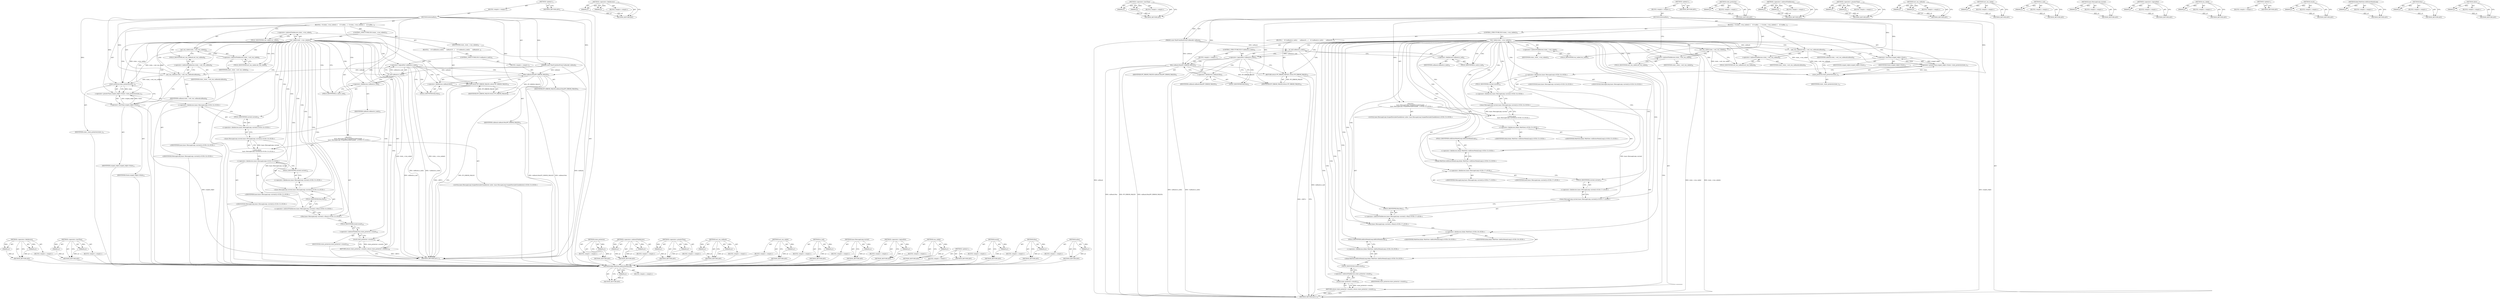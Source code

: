 digraph "allow" {
vulnerable_109 [label=<(METHOD,&lt;operator&gt;.fieldAccess)>];
vulnerable_110 [label=<(PARAM,p1)>];
vulnerable_111 [label=<(PARAM,p2)>];
vulnerable_112 [label=<(BLOCK,&lt;empty&gt;,&lt;empty&gt;)>];
vulnerable_113 [label=<(METHOD_RETURN,ANY)>];
vulnerable_132 [label=<(METHOD,&lt;operator&gt;.lessThan)>];
vulnerable_133 [label=<(PARAM,p1)>];
vulnerable_134 [label=<(PARAM,p2)>];
vulnerable_135 [label=<(BLOCK,&lt;empty&gt;,&lt;empty&gt;)>];
vulnerable_136 [label=<(METHOD_RETURN,ANY)>];
vulnerable_6 [label=<(METHOD,&lt;global&gt;)<SUB>1</SUB>>];
vulnerable_7 [label=<(BLOCK,&lt;empty&gt;,&lt;empty&gt;)<SUB>1</SUB>>];
vulnerable_8 [label=<(METHOD,InternalRun)<SUB>1</SUB>>];
vulnerable_9 [label=<(PARAM,const RunFromHostProxyCallback&amp; callback)<SUB>2</SUB>>];
vulnerable_10 [label=<(BLOCK,{
  if (state_-&gt;run_called()) {
    if (!callba...,{
  if (state_-&gt;run_called()) {
    if (!callba...)<SUB>2</SUB>>];
vulnerable_11 [label=<(CONTROL_STRUCTURE,IF,if (state_-&gt;run_called()))<SUB>3</SUB>>];
vulnerable_12 [label=<(run_called,state_-&gt;run_called())<SUB>3</SUB>>];
vulnerable_13 [label=<(&lt;operator&gt;.indirectFieldAccess,state_-&gt;run_called)<SUB>3</SUB>>];
vulnerable_14 [label=<(IDENTIFIER,state_,state_-&gt;run_called())<SUB>3</SUB>>];
vulnerable_15 [label=<(FIELD_IDENTIFIER,run_called,run_called)<SUB>3</SUB>>];
vulnerable_16 [label=<(BLOCK,{
    if (!callback.is_null())
      callback.R...,{
    if (!callback.is_null())
      callback.R...)<SUB>3</SUB>>];
vulnerable_17 [label=<(CONTROL_STRUCTURE,IF,if (!callback.is_null()))<SUB>4</SUB>>];
vulnerable_18 [label=<(&lt;operator&gt;.logicalNot,!callback.is_null())<SUB>4</SUB>>];
vulnerable_19 [label=<(is_null,callback.is_null())<SUB>4</SUB>>];
vulnerable_20 [label=<(&lt;operator&gt;.fieldAccess,callback.is_null)<SUB>4</SUB>>];
vulnerable_21 [label=<(IDENTIFIER,callback,callback.is_null())<SUB>4</SUB>>];
vulnerable_22 [label=<(FIELD_IDENTIFIER,is_null,is_null)<SUB>4</SUB>>];
vulnerable_23 [label=<(BLOCK,&lt;empty&gt;,&lt;empty&gt;)<SUB>5</SUB>>];
vulnerable_24 [label=<(Run,callback.Run(PP_ERROR_FAILED))<SUB>5</SUB>>];
vulnerable_25 [label=<(&lt;operator&gt;.fieldAccess,callback.Run)<SUB>5</SUB>>];
vulnerable_26 [label=<(IDENTIFIER,callback,callback.Run(PP_ERROR_FAILED))<SUB>5</SUB>>];
vulnerable_27 [label=<(FIELD_IDENTIFIER,Run,Run)<SUB>5</SUB>>];
vulnerable_28 [label=<(IDENTIFIER,PP_ERROR_FAILED,callback.Run(PP_ERROR_FAILED))<SUB>5</SUB>>];
vulnerable_29 [label=<(RETURN,return PP_ERROR_FAILED;,return PP_ERROR_FAILED;)<SUB>6</SUB>>];
vulnerable_30 [label=<(IDENTIFIER,PP_ERROR_FAILED,return PP_ERROR_FAILED;)<SUB>6</SUB>>];
vulnerable_31 [label=<(set_run_called,state_-&gt;set_run_called())<SUB>8</SUB>>];
vulnerable_32 [label=<(&lt;operator&gt;.indirectFieldAccess,state_-&gt;set_run_called)<SUB>8</SUB>>];
vulnerable_33 [label=<(IDENTIFIER,state_,state_-&gt;set_run_called())<SUB>8</SUB>>];
vulnerable_34 [label=<(FIELD_IDENTIFIER,set_run_called,set_run_called)<SUB>8</SUB>>];
vulnerable_35 [label=<(set_run_callback,state_-&gt;set_run_callback(callback))<SUB>9</SUB>>];
vulnerable_36 [label=<(&lt;operator&gt;.indirectFieldAccess,state_-&gt;set_run_callback)<SUB>9</SUB>>];
vulnerable_37 [label=<(IDENTIFIER,state_,state_-&gt;set_run_callback(callback))<SUB>9</SUB>>];
vulnerable_38 [label=<(FIELD_IDENTIFIER,set_run_callback,set_run_callback)<SUB>9</SUB>>];
vulnerable_39 [label=<(IDENTIFIER,callback,state_-&gt;set_run_callback(callback))<SUB>9</SUB>>];
vulnerable_40 [label=<(&lt;operator&gt;.greaterThan,scoped_refptr&lt;State&gt; state_protector(state_))<SUB>11</SUB>>];
vulnerable_41 [label=<(&lt;operator&gt;.lessThan,scoped_refptr&lt;State)<SUB>11</SUB>>];
vulnerable_42 [label=<(IDENTIFIER,scoped_refptr,scoped_refptr&lt;State)<SUB>11</SUB>>];
vulnerable_43 [label=<(IDENTIFIER,State,scoped_refptr&lt;State)<SUB>11</SUB>>];
vulnerable_44 [label=<(state_protector,state_protector(state_))<SUB>11</SUB>>];
vulnerable_45 [label=<(IDENTIFIER,state_,state_protector(state_))<SUB>11</SUB>>];
vulnerable_46 [label="<(BLOCK,{
     base::MessageLoop::ScopedNestableTaskAll...,{
     base::MessageLoop::ScopedNestableTaskAll...)<SUB>12</SUB>>"];
vulnerable_47 [label="<(LOCAL,base.MessageLoop.ScopedNestableTaskAllower allow: base.MessageLoop.ScopedNestableTaskAllower)<SUB>13</SUB>>"];
vulnerable_48 [label="<(allow,allow(
         base::MessageLoop::current()))<SUB>13</SUB>>"];
vulnerable_49 [label="<(base.MessageLoop.current,base::MessageLoop::current())<SUB>14</SUB>>"];
vulnerable_50 [label="<(&lt;operator&gt;.fieldAccess,base::MessageLoop::current)<SUB>14</SUB>>"];
vulnerable_51 [label="<(&lt;operator&gt;.fieldAccess,base::MessageLoop)<SUB>14</SUB>>"];
vulnerable_52 [label="<(IDENTIFIER,base,base::MessageLoop::current())<SUB>14</SUB>>"];
vulnerable_53 [label="<(IDENTIFIER,MessageLoop,base::MessageLoop::current())<SUB>14</SUB>>"];
vulnerable_54 [label=<(FIELD_IDENTIFIER,current,current)<SUB>14</SUB>>];
vulnerable_55 [label="<(Run,base::MessageLoop::current()-&gt;Run())<SUB>15</SUB>>"];
vulnerable_56 [label="<(&lt;operator&gt;.indirectFieldAccess,base::MessageLoop::current()-&gt;Run)<SUB>15</SUB>>"];
vulnerable_57 [label="<(base.MessageLoop.current,base::MessageLoop::current())<SUB>15</SUB>>"];
vulnerable_58 [label="<(&lt;operator&gt;.fieldAccess,base::MessageLoop::current)<SUB>15</SUB>>"];
vulnerable_59 [label="<(&lt;operator&gt;.fieldAccess,base::MessageLoop)<SUB>15</SUB>>"];
vulnerable_60 [label="<(IDENTIFIER,base,base::MessageLoop::current())<SUB>15</SUB>>"];
vulnerable_61 [label="<(IDENTIFIER,MessageLoop,base::MessageLoop::current())<SUB>15</SUB>>"];
vulnerable_62 [label=<(FIELD_IDENTIFIER,current,current)<SUB>15</SUB>>];
vulnerable_63 [label=<(FIELD_IDENTIFIER,Run,Run)<SUB>15</SUB>>];
vulnerable_64 [label=<(RETURN,return state_protector-&gt;result();,return state_protector-&gt;result();)<SUB>18</SUB>>];
vulnerable_65 [label=<(result,state_protector-&gt;result())<SUB>18</SUB>>];
vulnerable_66 [label=<(&lt;operator&gt;.indirectFieldAccess,state_protector-&gt;result)<SUB>18</SUB>>];
vulnerable_67 [label=<(IDENTIFIER,state_protector,state_protector-&gt;result())<SUB>18</SUB>>];
vulnerable_68 [label=<(FIELD_IDENTIFIER,result,result)<SUB>18</SUB>>];
vulnerable_69 [label=<(METHOD_RETURN,int32_t)<SUB>1</SUB>>];
vulnerable_71 [label=<(METHOD_RETURN,ANY)<SUB>1</SUB>>];
vulnerable_137 [label=<(METHOD,state_protector)>];
vulnerable_138 [label=<(PARAM,p1)>];
vulnerable_139 [label=<(BLOCK,&lt;empty&gt;,&lt;empty&gt;)>];
vulnerable_140 [label=<(METHOD_RETURN,ANY)>];
vulnerable_96 [label=<(METHOD,&lt;operator&gt;.indirectFieldAccess)>];
vulnerable_97 [label=<(PARAM,p1)>];
vulnerable_98 [label=<(PARAM,p2)>];
vulnerable_99 [label=<(BLOCK,&lt;empty&gt;,&lt;empty&gt;)>];
vulnerable_100 [label=<(METHOD_RETURN,ANY)>];
vulnerable_127 [label=<(METHOD,&lt;operator&gt;.greaterThan)>];
vulnerable_128 [label=<(PARAM,p1)>];
vulnerable_129 [label=<(PARAM,p2)>];
vulnerable_130 [label=<(BLOCK,&lt;empty&gt;,&lt;empty&gt;)>];
vulnerable_131 [label=<(METHOD_RETURN,ANY)>];
vulnerable_122 [label=<(METHOD,set_run_callback)>];
vulnerable_123 [label=<(PARAM,p1)>];
vulnerable_124 [label=<(PARAM,p2)>];
vulnerable_125 [label=<(BLOCK,&lt;empty&gt;,&lt;empty&gt;)>];
vulnerable_126 [label=<(METHOD_RETURN,ANY)>];
vulnerable_118 [label=<(METHOD,set_run_called)>];
vulnerable_119 [label=<(PARAM,p1)>];
vulnerable_120 [label=<(BLOCK,&lt;empty&gt;,&lt;empty&gt;)>];
vulnerable_121 [label=<(METHOD_RETURN,ANY)>];
vulnerable_105 [label=<(METHOD,is_null)>];
vulnerable_106 [label=<(PARAM,p1)>];
vulnerable_107 [label=<(BLOCK,&lt;empty&gt;,&lt;empty&gt;)>];
vulnerable_108 [label=<(METHOD_RETURN,ANY)>];
vulnerable_145 [label=<(METHOD,base.MessageLoop.current)>];
vulnerable_146 [label=<(PARAM,p1)>];
vulnerable_147 [label=<(BLOCK,&lt;empty&gt;,&lt;empty&gt;)>];
vulnerable_148 [label=<(METHOD_RETURN,ANY)>];
vulnerable_101 [label=<(METHOD,&lt;operator&gt;.logicalNot)>];
vulnerable_102 [label=<(PARAM,p1)>];
vulnerable_103 [label=<(BLOCK,&lt;empty&gt;,&lt;empty&gt;)>];
vulnerable_104 [label=<(METHOD_RETURN,ANY)>];
vulnerable_92 [label=<(METHOD,run_called)>];
vulnerable_93 [label=<(PARAM,p1)>];
vulnerable_94 [label=<(BLOCK,&lt;empty&gt;,&lt;empty&gt;)>];
vulnerable_95 [label=<(METHOD_RETURN,ANY)>];
vulnerable_86 [label=<(METHOD,&lt;global&gt;)<SUB>1</SUB>>];
vulnerable_87 [label=<(BLOCK,&lt;empty&gt;,&lt;empty&gt;)>];
vulnerable_88 [label=<(METHOD_RETURN,ANY)>];
vulnerable_149 [label=<(METHOD,result)>];
vulnerable_150 [label=<(PARAM,p1)>];
vulnerable_151 [label=<(BLOCK,&lt;empty&gt;,&lt;empty&gt;)>];
vulnerable_152 [label=<(METHOD_RETURN,ANY)>];
vulnerable_114 [label=<(METHOD,Run)>];
vulnerable_115 [label=<(PARAM,p1)>];
vulnerable_116 [label=<(BLOCK,&lt;empty&gt;,&lt;empty&gt;)>];
vulnerable_117 [label=<(METHOD_RETURN,ANY)>];
vulnerable_141 [label=<(METHOD,allow)>];
vulnerable_142 [label=<(PARAM,p1)>];
vulnerable_143 [label=<(BLOCK,&lt;empty&gt;,&lt;empty&gt;)>];
vulnerable_144 [label=<(METHOD_RETURN,ANY)>];
fixed_167 [label=<(METHOD,blink.WebView.didExitModalLoop)>];
fixed_168 [label=<(PARAM,p1)>];
fixed_169 [label=<(BLOCK,&lt;empty&gt;,&lt;empty&gt;)>];
fixed_170 [label=<(METHOD_RETURN,ANY)>];
fixed_123 [label=<(METHOD,&lt;operator&gt;.fieldAccess)>];
fixed_124 [label=<(PARAM,p1)>];
fixed_125 [label=<(PARAM,p2)>];
fixed_126 [label=<(BLOCK,&lt;empty&gt;,&lt;empty&gt;)>];
fixed_127 [label=<(METHOD_RETURN,ANY)>];
fixed_146 [label=<(METHOD,&lt;operator&gt;.lessThan)>];
fixed_147 [label=<(PARAM,p1)>];
fixed_148 [label=<(PARAM,p2)>];
fixed_149 [label=<(BLOCK,&lt;empty&gt;,&lt;empty&gt;)>];
fixed_150 [label=<(METHOD_RETURN,ANY)>];
fixed_6 [label=<(METHOD,&lt;global&gt;)<SUB>1</SUB>>];
fixed_7 [label=<(BLOCK,&lt;empty&gt;,&lt;empty&gt;)<SUB>1</SUB>>];
fixed_8 [label=<(METHOD,InternalRun)<SUB>1</SUB>>];
fixed_9 [label=<(PARAM,const RunFromHostProxyCallback&amp; callback)<SUB>2</SUB>>];
fixed_10 [label=<(BLOCK,{
  if (state_-&gt;run_called()) {
    if (!callba...,{
  if (state_-&gt;run_called()) {
    if (!callba...)<SUB>2</SUB>>];
fixed_11 [label=<(CONTROL_STRUCTURE,IF,if (state_-&gt;run_called()))<SUB>3</SUB>>];
fixed_12 [label=<(run_called,state_-&gt;run_called())<SUB>3</SUB>>];
fixed_13 [label=<(&lt;operator&gt;.indirectFieldAccess,state_-&gt;run_called)<SUB>3</SUB>>];
fixed_14 [label=<(IDENTIFIER,state_,state_-&gt;run_called())<SUB>3</SUB>>];
fixed_15 [label=<(FIELD_IDENTIFIER,run_called,run_called)<SUB>3</SUB>>];
fixed_16 [label=<(BLOCK,{
    if (!callback.is_null())
      callback.R...,{
    if (!callback.is_null())
      callback.R...)<SUB>3</SUB>>];
fixed_17 [label=<(CONTROL_STRUCTURE,IF,if (!callback.is_null()))<SUB>4</SUB>>];
fixed_18 [label=<(&lt;operator&gt;.logicalNot,!callback.is_null())<SUB>4</SUB>>];
fixed_19 [label=<(is_null,callback.is_null())<SUB>4</SUB>>];
fixed_20 [label=<(&lt;operator&gt;.fieldAccess,callback.is_null)<SUB>4</SUB>>];
fixed_21 [label=<(IDENTIFIER,callback,callback.is_null())<SUB>4</SUB>>];
fixed_22 [label=<(FIELD_IDENTIFIER,is_null,is_null)<SUB>4</SUB>>];
fixed_23 [label=<(BLOCK,&lt;empty&gt;,&lt;empty&gt;)<SUB>5</SUB>>];
fixed_24 [label=<(Run,callback.Run(PP_ERROR_FAILED))<SUB>5</SUB>>];
fixed_25 [label=<(&lt;operator&gt;.fieldAccess,callback.Run)<SUB>5</SUB>>];
fixed_26 [label=<(IDENTIFIER,callback,callback.Run(PP_ERROR_FAILED))<SUB>5</SUB>>];
fixed_27 [label=<(FIELD_IDENTIFIER,Run,Run)<SUB>5</SUB>>];
fixed_28 [label=<(IDENTIFIER,PP_ERROR_FAILED,callback.Run(PP_ERROR_FAILED))<SUB>5</SUB>>];
fixed_29 [label=<(RETURN,return PP_ERROR_FAILED;,return PP_ERROR_FAILED;)<SUB>6</SUB>>];
fixed_30 [label=<(IDENTIFIER,PP_ERROR_FAILED,return PP_ERROR_FAILED;)<SUB>6</SUB>>];
fixed_31 [label=<(set_run_called,state_-&gt;set_run_called())<SUB>8</SUB>>];
fixed_32 [label=<(&lt;operator&gt;.indirectFieldAccess,state_-&gt;set_run_called)<SUB>8</SUB>>];
fixed_33 [label=<(IDENTIFIER,state_,state_-&gt;set_run_called())<SUB>8</SUB>>];
fixed_34 [label=<(FIELD_IDENTIFIER,set_run_called,set_run_called)<SUB>8</SUB>>];
fixed_35 [label=<(set_run_callback,state_-&gt;set_run_callback(callback))<SUB>9</SUB>>];
fixed_36 [label=<(&lt;operator&gt;.indirectFieldAccess,state_-&gt;set_run_callback)<SUB>9</SUB>>];
fixed_37 [label=<(IDENTIFIER,state_,state_-&gt;set_run_callback(callback))<SUB>9</SUB>>];
fixed_38 [label=<(FIELD_IDENTIFIER,set_run_callback,set_run_callback)<SUB>9</SUB>>];
fixed_39 [label=<(IDENTIFIER,callback,state_-&gt;set_run_callback(callback))<SUB>9</SUB>>];
fixed_40 [label=<(&lt;operator&gt;.greaterThan,scoped_refptr&lt;State&gt; state_protector(state_))<SUB>11</SUB>>];
fixed_41 [label=<(&lt;operator&gt;.lessThan,scoped_refptr&lt;State)<SUB>11</SUB>>];
fixed_42 [label=<(IDENTIFIER,scoped_refptr,scoped_refptr&lt;State)<SUB>11</SUB>>];
fixed_43 [label=<(IDENTIFIER,State,scoped_refptr&lt;State)<SUB>11</SUB>>];
fixed_44 [label=<(state_protector,state_protector(state_))<SUB>11</SUB>>];
fixed_45 [label=<(IDENTIFIER,state_,state_protector(state_))<SUB>11</SUB>>];
fixed_46 [label="<(BLOCK,{
     base::MessageLoop::ScopedNestableTaskAll...,{
     base::MessageLoop::ScopedNestableTaskAll...)<SUB>12</SUB>>"];
fixed_47 [label="<(LOCAL,base.MessageLoop.ScopedNestableTaskAllower allow: base.MessageLoop.ScopedNestableTaskAllower)<SUB>13</SUB>>"];
fixed_48 [label="<(allow,allow(
         base::MessageLoop::current()))<SUB>13</SUB>>"];
fixed_49 [label="<(base.MessageLoop.current,base::MessageLoop::current())<SUB>14</SUB>>"];
fixed_50 [label="<(&lt;operator&gt;.fieldAccess,base::MessageLoop::current)<SUB>14</SUB>>"];
fixed_51 [label="<(&lt;operator&gt;.fieldAccess,base::MessageLoop)<SUB>14</SUB>>"];
fixed_52 [label="<(IDENTIFIER,base,base::MessageLoop::current())<SUB>14</SUB>>"];
fixed_53 [label="<(IDENTIFIER,MessageLoop,base::MessageLoop::current())<SUB>14</SUB>>"];
fixed_54 [label=<(FIELD_IDENTIFIER,current,current)<SUB>14</SUB>>];
fixed_55 [label="<(blink.WebView.willEnterModalLoop,blink::WebView::willEnterModalLoop())<SUB>15</SUB>>"];
fixed_56 [label="<(&lt;operator&gt;.fieldAccess,blink::WebView::willEnterModalLoop)<SUB>15</SUB>>"];
fixed_57 [label="<(&lt;operator&gt;.fieldAccess,blink::WebView)<SUB>15</SUB>>"];
fixed_58 [label="<(IDENTIFIER,blink,blink::WebView::willEnterModalLoop())<SUB>15</SUB>>"];
fixed_59 [label="<(IDENTIFIER,WebView,blink::WebView::willEnterModalLoop())<SUB>15</SUB>>"];
fixed_60 [label=<(FIELD_IDENTIFIER,willEnterModalLoop,willEnterModalLoop)<SUB>15</SUB>>];
fixed_61 [label="<(Run,base::MessageLoop::current()-&gt;Run())<SUB>17</SUB>>"];
fixed_62 [label="<(&lt;operator&gt;.indirectFieldAccess,base::MessageLoop::current()-&gt;Run)<SUB>17</SUB>>"];
fixed_63 [label="<(base.MessageLoop.current,base::MessageLoop::current())<SUB>17</SUB>>"];
fixed_64 [label="<(&lt;operator&gt;.fieldAccess,base::MessageLoop::current)<SUB>17</SUB>>"];
fixed_65 [label="<(&lt;operator&gt;.fieldAccess,base::MessageLoop)<SUB>17</SUB>>"];
fixed_66 [label="<(IDENTIFIER,base,base::MessageLoop::current())<SUB>17</SUB>>"];
fixed_67 [label="<(IDENTIFIER,MessageLoop,base::MessageLoop::current())<SUB>17</SUB>>"];
fixed_68 [label=<(FIELD_IDENTIFIER,current,current)<SUB>17</SUB>>];
fixed_69 [label=<(FIELD_IDENTIFIER,Run,Run)<SUB>17</SUB>>];
fixed_70 [label="<(blink.WebView.didExitModalLoop,blink::WebView::didExitModalLoop())<SUB>19</SUB>>"];
fixed_71 [label="<(&lt;operator&gt;.fieldAccess,blink::WebView::didExitModalLoop)<SUB>19</SUB>>"];
fixed_72 [label="<(&lt;operator&gt;.fieldAccess,blink::WebView)<SUB>19</SUB>>"];
fixed_73 [label="<(IDENTIFIER,blink,blink::WebView::didExitModalLoop())<SUB>19</SUB>>"];
fixed_74 [label="<(IDENTIFIER,WebView,blink::WebView::didExitModalLoop())<SUB>19</SUB>>"];
fixed_75 [label=<(FIELD_IDENTIFIER,didExitModalLoop,didExitModalLoop)<SUB>19</SUB>>];
fixed_76 [label=<(RETURN,return state_protector-&gt;result();,return state_protector-&gt;result();)<SUB>22</SUB>>];
fixed_77 [label=<(result,state_protector-&gt;result())<SUB>22</SUB>>];
fixed_78 [label=<(&lt;operator&gt;.indirectFieldAccess,state_protector-&gt;result)<SUB>22</SUB>>];
fixed_79 [label=<(IDENTIFIER,state_protector,state_protector-&gt;result())<SUB>22</SUB>>];
fixed_80 [label=<(FIELD_IDENTIFIER,result,result)<SUB>22</SUB>>];
fixed_81 [label=<(METHOD_RETURN,int32_t)<SUB>1</SUB>>];
fixed_83 [label=<(METHOD_RETURN,ANY)<SUB>1</SUB>>];
fixed_151 [label=<(METHOD,state_protector)>];
fixed_152 [label=<(PARAM,p1)>];
fixed_153 [label=<(BLOCK,&lt;empty&gt;,&lt;empty&gt;)>];
fixed_154 [label=<(METHOD_RETURN,ANY)>];
fixed_110 [label=<(METHOD,&lt;operator&gt;.indirectFieldAccess)>];
fixed_111 [label=<(PARAM,p1)>];
fixed_112 [label=<(PARAM,p2)>];
fixed_113 [label=<(BLOCK,&lt;empty&gt;,&lt;empty&gt;)>];
fixed_114 [label=<(METHOD_RETURN,ANY)>];
fixed_141 [label=<(METHOD,&lt;operator&gt;.greaterThan)>];
fixed_142 [label=<(PARAM,p1)>];
fixed_143 [label=<(PARAM,p2)>];
fixed_144 [label=<(BLOCK,&lt;empty&gt;,&lt;empty&gt;)>];
fixed_145 [label=<(METHOD_RETURN,ANY)>];
fixed_136 [label=<(METHOD,set_run_callback)>];
fixed_137 [label=<(PARAM,p1)>];
fixed_138 [label=<(PARAM,p2)>];
fixed_139 [label=<(BLOCK,&lt;empty&gt;,&lt;empty&gt;)>];
fixed_140 [label=<(METHOD_RETURN,ANY)>];
fixed_132 [label=<(METHOD,set_run_called)>];
fixed_133 [label=<(PARAM,p1)>];
fixed_134 [label=<(BLOCK,&lt;empty&gt;,&lt;empty&gt;)>];
fixed_135 [label=<(METHOD_RETURN,ANY)>];
fixed_119 [label=<(METHOD,is_null)>];
fixed_120 [label=<(PARAM,p1)>];
fixed_121 [label=<(BLOCK,&lt;empty&gt;,&lt;empty&gt;)>];
fixed_122 [label=<(METHOD_RETURN,ANY)>];
fixed_159 [label=<(METHOD,base.MessageLoop.current)>];
fixed_160 [label=<(PARAM,p1)>];
fixed_161 [label=<(BLOCK,&lt;empty&gt;,&lt;empty&gt;)>];
fixed_162 [label=<(METHOD_RETURN,ANY)>];
fixed_115 [label=<(METHOD,&lt;operator&gt;.logicalNot)>];
fixed_116 [label=<(PARAM,p1)>];
fixed_117 [label=<(BLOCK,&lt;empty&gt;,&lt;empty&gt;)>];
fixed_118 [label=<(METHOD_RETURN,ANY)>];
fixed_106 [label=<(METHOD,run_called)>];
fixed_107 [label=<(PARAM,p1)>];
fixed_108 [label=<(BLOCK,&lt;empty&gt;,&lt;empty&gt;)>];
fixed_109 [label=<(METHOD_RETURN,ANY)>];
fixed_100 [label=<(METHOD,&lt;global&gt;)<SUB>1</SUB>>];
fixed_101 [label=<(BLOCK,&lt;empty&gt;,&lt;empty&gt;)>];
fixed_102 [label=<(METHOD_RETURN,ANY)>];
fixed_171 [label=<(METHOD,result)>];
fixed_172 [label=<(PARAM,p1)>];
fixed_173 [label=<(BLOCK,&lt;empty&gt;,&lt;empty&gt;)>];
fixed_174 [label=<(METHOD_RETURN,ANY)>];
fixed_163 [label=<(METHOD,blink.WebView.willEnterModalLoop)>];
fixed_164 [label=<(PARAM,p1)>];
fixed_165 [label=<(BLOCK,&lt;empty&gt;,&lt;empty&gt;)>];
fixed_166 [label=<(METHOD_RETURN,ANY)>];
fixed_128 [label=<(METHOD,Run)>];
fixed_129 [label=<(PARAM,p1)>];
fixed_130 [label=<(BLOCK,&lt;empty&gt;,&lt;empty&gt;)>];
fixed_131 [label=<(METHOD_RETURN,ANY)>];
fixed_155 [label=<(METHOD,allow)>];
fixed_156 [label=<(PARAM,p1)>];
fixed_157 [label=<(BLOCK,&lt;empty&gt;,&lt;empty&gt;)>];
fixed_158 [label=<(METHOD_RETURN,ANY)>];
vulnerable_109 -> vulnerable_110  [key=0, label="AST: "];
vulnerable_109 -> vulnerable_110  [key=1, label="DDG: "];
vulnerable_109 -> vulnerable_112  [key=0, label="AST: "];
vulnerable_109 -> vulnerable_111  [key=0, label="AST: "];
vulnerable_109 -> vulnerable_111  [key=1, label="DDG: "];
vulnerable_109 -> vulnerable_113  [key=0, label="AST: "];
vulnerable_109 -> vulnerable_113  [key=1, label="CFG: "];
vulnerable_110 -> vulnerable_113  [key=0, label="DDG: p1"];
vulnerable_111 -> vulnerable_113  [key=0, label="DDG: p2"];
vulnerable_112 -> fixed_167  [key=0];
vulnerable_113 -> fixed_167  [key=0];
vulnerable_132 -> vulnerable_133  [key=0, label="AST: "];
vulnerable_132 -> vulnerable_133  [key=1, label="DDG: "];
vulnerable_132 -> vulnerable_135  [key=0, label="AST: "];
vulnerable_132 -> vulnerable_134  [key=0, label="AST: "];
vulnerable_132 -> vulnerable_134  [key=1, label="DDG: "];
vulnerable_132 -> vulnerable_136  [key=0, label="AST: "];
vulnerable_132 -> vulnerable_136  [key=1, label="CFG: "];
vulnerable_133 -> vulnerable_136  [key=0, label="DDG: p1"];
vulnerable_134 -> vulnerable_136  [key=0, label="DDG: p2"];
vulnerable_135 -> fixed_167  [key=0];
vulnerable_136 -> fixed_167  [key=0];
vulnerable_6 -> vulnerable_7  [key=0, label="AST: "];
vulnerable_6 -> vulnerable_71  [key=0, label="AST: "];
vulnerable_6 -> vulnerable_71  [key=1, label="CFG: "];
vulnerable_7 -> vulnerable_8  [key=0, label="AST: "];
vulnerable_8 -> vulnerable_9  [key=0, label="AST: "];
vulnerable_8 -> vulnerable_9  [key=1, label="DDG: "];
vulnerable_8 -> vulnerable_10  [key=0, label="AST: "];
vulnerable_8 -> vulnerable_69  [key=0, label="AST: "];
vulnerable_8 -> vulnerable_15  [key=0, label="CFG: "];
vulnerable_8 -> vulnerable_46  [key=0, label="DDG: "];
vulnerable_8 -> vulnerable_35  [key=0, label="DDG: "];
vulnerable_8 -> vulnerable_41  [key=0, label="DDG: "];
vulnerable_8 -> vulnerable_44  [key=0, label="DDG: "];
vulnerable_8 -> vulnerable_30  [key=0, label="DDG: "];
vulnerable_8 -> vulnerable_24  [key=0, label="DDG: "];
vulnerable_9 -> vulnerable_69  [key=0, label="DDG: callback"];
vulnerable_9 -> vulnerable_35  [key=0, label="DDG: callback"];
vulnerable_9 -> vulnerable_19  [key=0, label="DDG: callback"];
vulnerable_9 -> vulnerable_24  [key=0, label="DDG: callback"];
vulnerable_10 -> vulnerable_11  [key=0, label="AST: "];
vulnerable_10 -> vulnerable_31  [key=0, label="AST: "];
vulnerable_10 -> vulnerable_35  [key=0, label="AST: "];
vulnerable_10 -> vulnerable_40  [key=0, label="AST: "];
vulnerable_10 -> vulnerable_46  [key=0, label="AST: "];
vulnerable_10 -> vulnerable_64  [key=0, label="AST: "];
vulnerable_11 -> vulnerable_12  [key=0, label="AST: "];
vulnerable_11 -> vulnerable_16  [key=0, label="AST: "];
vulnerable_12 -> vulnerable_13  [key=0, label="AST: "];
vulnerable_12 -> vulnerable_22  [key=0, label="CFG: "];
vulnerable_12 -> vulnerable_22  [key=1, label="CDG: "];
vulnerable_12 -> vulnerable_34  [key=0, label="CFG: "];
vulnerable_12 -> vulnerable_34  [key=1, label="CDG: "];
vulnerable_12 -> vulnerable_69  [key=0, label="DDG: state_-&gt;run_called"];
vulnerable_12 -> vulnerable_69  [key=1, label="DDG: state_-&gt;run_called()"];
vulnerable_12 -> vulnerable_44  [key=0, label="DDG: state_-&gt;run_called"];
vulnerable_12 -> vulnerable_44  [key=1, label="CDG: "];
vulnerable_12 -> vulnerable_48  [key=0, label="CDG: "];
vulnerable_12 -> vulnerable_32  [key=0, label="CDG: "];
vulnerable_12 -> vulnerable_68  [key=0, label="CDG: "];
vulnerable_12 -> vulnerable_49  [key=0, label="CDG: "];
vulnerable_12 -> vulnerable_64  [key=0, label="CDG: "];
vulnerable_12 -> vulnerable_51  [key=0, label="CDG: "];
vulnerable_12 -> vulnerable_57  [key=0, label="CDG: "];
vulnerable_12 -> vulnerable_19  [key=0, label="CDG: "];
vulnerable_12 -> vulnerable_66  [key=0, label="CDG: "];
vulnerable_12 -> vulnerable_20  [key=0, label="CDG: "];
vulnerable_12 -> vulnerable_38  [key=0, label="CDG: "];
vulnerable_12 -> vulnerable_56  [key=0, label="CDG: "];
vulnerable_12 -> vulnerable_40  [key=0, label="CDG: "];
vulnerable_12 -> vulnerable_29  [key=0, label="CDG: "];
vulnerable_12 -> vulnerable_18  [key=0, label="CDG: "];
vulnerable_12 -> vulnerable_65  [key=0, label="CDG: "];
vulnerable_12 -> vulnerable_50  [key=0, label="CDG: "];
vulnerable_12 -> vulnerable_59  [key=0, label="CDG: "];
vulnerable_12 -> vulnerable_35  [key=0, label="CDG: "];
vulnerable_12 -> vulnerable_54  [key=0, label="CDG: "];
vulnerable_12 -> vulnerable_58  [key=0, label="CDG: "];
vulnerable_12 -> vulnerable_36  [key=0, label="CDG: "];
vulnerable_12 -> vulnerable_41  [key=0, label="CDG: "];
vulnerable_12 -> vulnerable_63  [key=0, label="CDG: "];
vulnerable_12 -> vulnerable_55  [key=0, label="CDG: "];
vulnerable_12 -> vulnerable_62  [key=0, label="CDG: "];
vulnerable_12 -> vulnerable_31  [key=0, label="CDG: "];
vulnerable_13 -> vulnerable_14  [key=0, label="AST: "];
vulnerable_13 -> vulnerable_15  [key=0, label="AST: "];
vulnerable_13 -> vulnerable_12  [key=0, label="CFG: "];
vulnerable_14 -> fixed_167  [key=0];
vulnerable_15 -> vulnerable_13  [key=0, label="CFG: "];
vulnerable_16 -> vulnerable_17  [key=0, label="AST: "];
vulnerable_16 -> vulnerable_29  [key=0, label="AST: "];
vulnerable_17 -> vulnerable_18  [key=0, label="AST: "];
vulnerable_17 -> vulnerable_23  [key=0, label="AST: "];
vulnerable_18 -> vulnerable_19  [key=0, label="AST: "];
vulnerable_18 -> vulnerable_27  [key=0, label="CFG: "];
vulnerable_18 -> vulnerable_27  [key=1, label="CDG: "];
vulnerable_18 -> vulnerable_29  [key=0, label="CFG: "];
vulnerable_18 -> vulnerable_69  [key=0, label="DDG: callback.is_null()"];
vulnerable_18 -> vulnerable_69  [key=1, label="DDG: !callback.is_null()"];
vulnerable_18 -> vulnerable_25  [key=0, label="CDG: "];
vulnerable_18 -> vulnerable_24  [key=0, label="CDG: "];
vulnerable_19 -> vulnerable_20  [key=0, label="AST: "];
vulnerable_19 -> vulnerable_18  [key=0, label="CFG: "];
vulnerable_19 -> vulnerable_18  [key=1, label="DDG: callback.is_null"];
vulnerable_19 -> vulnerable_69  [key=0, label="DDG: callback.is_null"];
vulnerable_20 -> vulnerable_21  [key=0, label="AST: "];
vulnerable_20 -> vulnerable_22  [key=0, label="AST: "];
vulnerable_20 -> vulnerable_19  [key=0, label="CFG: "];
vulnerable_21 -> fixed_167  [key=0];
vulnerable_22 -> vulnerable_20  [key=0, label="CFG: "];
vulnerable_23 -> vulnerable_24  [key=0, label="AST: "];
vulnerable_24 -> vulnerable_25  [key=0, label="AST: "];
vulnerable_24 -> vulnerable_28  [key=0, label="AST: "];
vulnerable_24 -> vulnerable_29  [key=0, label="CFG: "];
vulnerable_24 -> vulnerable_69  [key=0, label="DDG: callback.Run"];
vulnerable_24 -> vulnerable_69  [key=1, label="DDG: PP_ERROR_FAILED"];
vulnerable_24 -> vulnerable_69  [key=2, label="DDG: callback.Run(PP_ERROR_FAILED)"];
vulnerable_24 -> vulnerable_30  [key=0, label="DDG: PP_ERROR_FAILED"];
vulnerable_25 -> vulnerable_26  [key=0, label="AST: "];
vulnerable_25 -> vulnerable_27  [key=0, label="AST: "];
vulnerable_25 -> vulnerable_24  [key=0, label="CFG: "];
vulnerable_26 -> fixed_167  [key=0];
vulnerable_27 -> vulnerable_25  [key=0, label="CFG: "];
vulnerable_28 -> fixed_167  [key=0];
vulnerable_29 -> vulnerable_30  [key=0, label="AST: "];
vulnerable_29 -> vulnerable_69  [key=0, label="CFG: "];
vulnerable_29 -> vulnerable_69  [key=1, label="DDG: &lt;RET&gt;"];
vulnerable_30 -> vulnerable_29  [key=0, label="DDG: PP_ERROR_FAILED"];
vulnerable_31 -> vulnerable_32  [key=0, label="AST: "];
vulnerable_31 -> vulnerable_38  [key=0, label="CFG: "];
vulnerable_31 -> vulnerable_44  [key=0, label="DDG: state_-&gt;set_run_called"];
vulnerable_32 -> vulnerable_33  [key=0, label="AST: "];
vulnerable_32 -> vulnerable_34  [key=0, label="AST: "];
vulnerable_32 -> vulnerable_31  [key=0, label="CFG: "];
vulnerable_33 -> fixed_167  [key=0];
vulnerable_34 -> vulnerable_32  [key=0, label="CFG: "];
vulnerable_35 -> vulnerable_36  [key=0, label="AST: "];
vulnerable_35 -> vulnerable_39  [key=0, label="AST: "];
vulnerable_35 -> vulnerable_41  [key=0, label="CFG: "];
vulnerable_35 -> vulnerable_44  [key=0, label="DDG: state_-&gt;set_run_callback"];
vulnerable_36 -> vulnerable_37  [key=0, label="AST: "];
vulnerable_36 -> vulnerable_38  [key=0, label="AST: "];
vulnerable_36 -> vulnerable_35  [key=0, label="CFG: "];
vulnerable_37 -> fixed_167  [key=0];
vulnerable_38 -> vulnerable_36  [key=0, label="CFG: "];
vulnerable_39 -> fixed_167  [key=0];
vulnerable_40 -> vulnerable_41  [key=0, label="AST: "];
vulnerable_40 -> vulnerable_44  [key=0, label="AST: "];
vulnerable_40 -> vulnerable_51  [key=0, label="CFG: "];
vulnerable_41 -> vulnerable_42  [key=0, label="AST: "];
vulnerable_41 -> vulnerable_43  [key=0, label="AST: "];
vulnerable_41 -> vulnerable_44  [key=0, label="CFG: "];
vulnerable_41 -> vulnerable_69  [key=0, label="DDG: scoped_refptr"];
vulnerable_41 -> vulnerable_40  [key=0, label="DDG: scoped_refptr"];
vulnerable_41 -> vulnerable_40  [key=1, label="DDG: State"];
vulnerable_42 -> fixed_167  [key=0];
vulnerable_43 -> fixed_167  [key=0];
vulnerable_44 -> vulnerable_45  [key=0, label="AST: "];
vulnerable_44 -> vulnerable_40  [key=0, label="CFG: "];
vulnerable_44 -> vulnerable_40  [key=1, label="DDG: state_"];
vulnerable_45 -> fixed_167  [key=0];
vulnerable_46 -> vulnerable_47  [key=0, label="AST: "];
vulnerable_46 -> vulnerable_48  [key=0, label="AST: "];
vulnerable_46 -> vulnerable_55  [key=0, label="AST: "];
vulnerable_47 -> fixed_167  [key=0];
vulnerable_48 -> vulnerable_49  [key=0, label="AST: "];
vulnerable_48 -> vulnerable_59  [key=0, label="CFG: "];
vulnerable_49 -> vulnerable_50  [key=0, label="AST: "];
vulnerable_49 -> vulnerable_48  [key=0, label="CFG: "];
vulnerable_49 -> vulnerable_48  [key=1, label="DDG: base::MessageLoop::current"];
vulnerable_49 -> vulnerable_57  [key=0, label="DDG: base::MessageLoop::current"];
vulnerable_50 -> vulnerable_51  [key=0, label="AST: "];
vulnerable_50 -> vulnerable_54  [key=0, label="AST: "];
vulnerable_50 -> vulnerable_49  [key=0, label="CFG: "];
vulnerable_51 -> vulnerable_52  [key=0, label="AST: "];
vulnerable_51 -> vulnerable_53  [key=0, label="AST: "];
vulnerable_51 -> vulnerable_54  [key=0, label="CFG: "];
vulnerable_52 -> fixed_167  [key=0];
vulnerable_53 -> fixed_167  [key=0];
vulnerable_54 -> vulnerable_50  [key=0, label="CFG: "];
vulnerable_55 -> vulnerable_56  [key=0, label="AST: "];
vulnerable_55 -> vulnerable_68  [key=0, label="CFG: "];
vulnerable_56 -> vulnerable_57  [key=0, label="AST: "];
vulnerable_56 -> vulnerable_63  [key=0, label="AST: "];
vulnerable_56 -> vulnerable_55  [key=0, label="CFG: "];
vulnerable_57 -> vulnerable_58  [key=0, label="AST: "];
vulnerable_57 -> vulnerable_63  [key=0, label="CFG: "];
vulnerable_58 -> vulnerable_59  [key=0, label="AST: "];
vulnerable_58 -> vulnerable_62  [key=0, label="AST: "];
vulnerable_58 -> vulnerable_57  [key=0, label="CFG: "];
vulnerable_59 -> vulnerable_60  [key=0, label="AST: "];
vulnerable_59 -> vulnerable_61  [key=0, label="AST: "];
vulnerable_59 -> vulnerable_62  [key=0, label="CFG: "];
vulnerable_60 -> fixed_167  [key=0];
vulnerable_61 -> fixed_167  [key=0];
vulnerable_62 -> vulnerable_58  [key=0, label="CFG: "];
vulnerable_63 -> vulnerable_56  [key=0, label="CFG: "];
vulnerable_64 -> vulnerable_65  [key=0, label="AST: "];
vulnerable_64 -> vulnerable_69  [key=0, label="CFG: "];
vulnerable_64 -> vulnerable_69  [key=1, label="DDG: &lt;RET&gt;"];
vulnerable_65 -> vulnerable_66  [key=0, label="AST: "];
vulnerable_65 -> vulnerable_64  [key=0, label="CFG: "];
vulnerable_65 -> vulnerable_64  [key=1, label="DDG: state_protector-&gt;result()"];
vulnerable_66 -> vulnerable_67  [key=0, label="AST: "];
vulnerable_66 -> vulnerable_68  [key=0, label="AST: "];
vulnerable_66 -> vulnerable_65  [key=0, label="CFG: "];
vulnerable_67 -> fixed_167  [key=0];
vulnerable_68 -> vulnerable_66  [key=0, label="CFG: "];
vulnerable_69 -> fixed_167  [key=0];
vulnerable_71 -> fixed_167  [key=0];
vulnerable_137 -> vulnerable_138  [key=0, label="AST: "];
vulnerable_137 -> vulnerable_138  [key=1, label="DDG: "];
vulnerable_137 -> vulnerable_139  [key=0, label="AST: "];
vulnerable_137 -> vulnerable_140  [key=0, label="AST: "];
vulnerable_137 -> vulnerable_140  [key=1, label="CFG: "];
vulnerable_138 -> vulnerable_140  [key=0, label="DDG: p1"];
vulnerable_139 -> fixed_167  [key=0];
vulnerable_140 -> fixed_167  [key=0];
vulnerable_96 -> vulnerable_97  [key=0, label="AST: "];
vulnerable_96 -> vulnerable_97  [key=1, label="DDG: "];
vulnerable_96 -> vulnerable_99  [key=0, label="AST: "];
vulnerable_96 -> vulnerable_98  [key=0, label="AST: "];
vulnerable_96 -> vulnerable_98  [key=1, label="DDG: "];
vulnerable_96 -> vulnerable_100  [key=0, label="AST: "];
vulnerable_96 -> vulnerable_100  [key=1, label="CFG: "];
vulnerable_97 -> vulnerable_100  [key=0, label="DDG: p1"];
vulnerable_98 -> vulnerable_100  [key=0, label="DDG: p2"];
vulnerable_99 -> fixed_167  [key=0];
vulnerable_100 -> fixed_167  [key=0];
vulnerable_127 -> vulnerable_128  [key=0, label="AST: "];
vulnerable_127 -> vulnerable_128  [key=1, label="DDG: "];
vulnerable_127 -> vulnerable_130  [key=0, label="AST: "];
vulnerable_127 -> vulnerable_129  [key=0, label="AST: "];
vulnerable_127 -> vulnerable_129  [key=1, label="DDG: "];
vulnerable_127 -> vulnerable_131  [key=0, label="AST: "];
vulnerable_127 -> vulnerable_131  [key=1, label="CFG: "];
vulnerable_128 -> vulnerable_131  [key=0, label="DDG: p1"];
vulnerable_129 -> vulnerable_131  [key=0, label="DDG: p2"];
vulnerable_130 -> fixed_167  [key=0];
vulnerable_131 -> fixed_167  [key=0];
vulnerable_122 -> vulnerable_123  [key=0, label="AST: "];
vulnerable_122 -> vulnerable_123  [key=1, label="DDG: "];
vulnerable_122 -> vulnerable_125  [key=0, label="AST: "];
vulnerable_122 -> vulnerable_124  [key=0, label="AST: "];
vulnerable_122 -> vulnerable_124  [key=1, label="DDG: "];
vulnerable_122 -> vulnerable_126  [key=0, label="AST: "];
vulnerable_122 -> vulnerable_126  [key=1, label="CFG: "];
vulnerable_123 -> vulnerable_126  [key=0, label="DDG: p1"];
vulnerable_124 -> vulnerable_126  [key=0, label="DDG: p2"];
vulnerable_125 -> fixed_167  [key=0];
vulnerable_126 -> fixed_167  [key=0];
vulnerable_118 -> vulnerable_119  [key=0, label="AST: "];
vulnerable_118 -> vulnerable_119  [key=1, label="DDG: "];
vulnerable_118 -> vulnerable_120  [key=0, label="AST: "];
vulnerable_118 -> vulnerable_121  [key=0, label="AST: "];
vulnerable_118 -> vulnerable_121  [key=1, label="CFG: "];
vulnerable_119 -> vulnerable_121  [key=0, label="DDG: p1"];
vulnerable_120 -> fixed_167  [key=0];
vulnerable_121 -> fixed_167  [key=0];
vulnerable_105 -> vulnerable_106  [key=0, label="AST: "];
vulnerable_105 -> vulnerable_106  [key=1, label="DDG: "];
vulnerable_105 -> vulnerable_107  [key=0, label="AST: "];
vulnerable_105 -> vulnerable_108  [key=0, label="AST: "];
vulnerable_105 -> vulnerable_108  [key=1, label="CFG: "];
vulnerable_106 -> vulnerable_108  [key=0, label="DDG: p1"];
vulnerable_107 -> fixed_167  [key=0];
vulnerable_108 -> fixed_167  [key=0];
vulnerable_145 -> vulnerable_146  [key=0, label="AST: "];
vulnerable_145 -> vulnerable_146  [key=1, label="DDG: "];
vulnerable_145 -> vulnerable_147  [key=0, label="AST: "];
vulnerable_145 -> vulnerable_148  [key=0, label="AST: "];
vulnerable_145 -> vulnerable_148  [key=1, label="CFG: "];
vulnerable_146 -> vulnerable_148  [key=0, label="DDG: p1"];
vulnerable_147 -> fixed_167  [key=0];
vulnerable_148 -> fixed_167  [key=0];
vulnerable_101 -> vulnerable_102  [key=0, label="AST: "];
vulnerable_101 -> vulnerable_102  [key=1, label="DDG: "];
vulnerable_101 -> vulnerable_103  [key=0, label="AST: "];
vulnerable_101 -> vulnerable_104  [key=0, label="AST: "];
vulnerable_101 -> vulnerable_104  [key=1, label="CFG: "];
vulnerable_102 -> vulnerable_104  [key=0, label="DDG: p1"];
vulnerable_103 -> fixed_167  [key=0];
vulnerable_104 -> fixed_167  [key=0];
vulnerable_92 -> vulnerable_93  [key=0, label="AST: "];
vulnerable_92 -> vulnerable_93  [key=1, label="DDG: "];
vulnerable_92 -> vulnerable_94  [key=0, label="AST: "];
vulnerable_92 -> vulnerable_95  [key=0, label="AST: "];
vulnerable_92 -> vulnerable_95  [key=1, label="CFG: "];
vulnerable_93 -> vulnerable_95  [key=0, label="DDG: p1"];
vulnerable_94 -> fixed_167  [key=0];
vulnerable_95 -> fixed_167  [key=0];
vulnerable_86 -> vulnerable_87  [key=0, label="AST: "];
vulnerable_86 -> vulnerable_88  [key=0, label="AST: "];
vulnerable_86 -> vulnerable_88  [key=1, label="CFG: "];
vulnerable_87 -> fixed_167  [key=0];
vulnerable_88 -> fixed_167  [key=0];
vulnerable_149 -> vulnerable_150  [key=0, label="AST: "];
vulnerable_149 -> vulnerable_150  [key=1, label="DDG: "];
vulnerable_149 -> vulnerable_151  [key=0, label="AST: "];
vulnerable_149 -> vulnerable_152  [key=0, label="AST: "];
vulnerable_149 -> vulnerable_152  [key=1, label="CFG: "];
vulnerable_150 -> vulnerable_152  [key=0, label="DDG: p1"];
vulnerable_151 -> fixed_167  [key=0];
vulnerable_152 -> fixed_167  [key=0];
vulnerable_114 -> vulnerable_115  [key=0, label="AST: "];
vulnerable_114 -> vulnerable_115  [key=1, label="DDG: "];
vulnerable_114 -> vulnerable_116  [key=0, label="AST: "];
vulnerable_114 -> vulnerable_117  [key=0, label="AST: "];
vulnerable_114 -> vulnerable_117  [key=1, label="CFG: "];
vulnerable_115 -> vulnerable_117  [key=0, label="DDG: p1"];
vulnerable_116 -> fixed_167  [key=0];
vulnerable_117 -> fixed_167  [key=0];
vulnerable_141 -> vulnerable_142  [key=0, label="AST: "];
vulnerable_141 -> vulnerable_142  [key=1, label="DDG: "];
vulnerable_141 -> vulnerable_143  [key=0, label="AST: "];
vulnerable_141 -> vulnerable_144  [key=0, label="AST: "];
vulnerable_141 -> vulnerable_144  [key=1, label="CFG: "];
vulnerable_142 -> vulnerable_144  [key=0, label="DDG: p1"];
vulnerable_143 -> fixed_167  [key=0];
vulnerable_144 -> fixed_167  [key=0];
fixed_167 -> fixed_168  [key=0, label="AST: "];
fixed_167 -> fixed_168  [key=1, label="DDG: "];
fixed_167 -> fixed_169  [key=0, label="AST: "];
fixed_167 -> fixed_170  [key=0, label="AST: "];
fixed_167 -> fixed_170  [key=1, label="CFG: "];
fixed_168 -> fixed_170  [key=0, label="DDG: p1"];
fixed_123 -> fixed_124  [key=0, label="AST: "];
fixed_123 -> fixed_124  [key=1, label="DDG: "];
fixed_123 -> fixed_126  [key=0, label="AST: "];
fixed_123 -> fixed_125  [key=0, label="AST: "];
fixed_123 -> fixed_125  [key=1, label="DDG: "];
fixed_123 -> fixed_127  [key=0, label="AST: "];
fixed_123 -> fixed_127  [key=1, label="CFG: "];
fixed_124 -> fixed_127  [key=0, label="DDG: p1"];
fixed_125 -> fixed_127  [key=0, label="DDG: p2"];
fixed_146 -> fixed_147  [key=0, label="AST: "];
fixed_146 -> fixed_147  [key=1, label="DDG: "];
fixed_146 -> fixed_149  [key=0, label="AST: "];
fixed_146 -> fixed_148  [key=0, label="AST: "];
fixed_146 -> fixed_148  [key=1, label="DDG: "];
fixed_146 -> fixed_150  [key=0, label="AST: "];
fixed_146 -> fixed_150  [key=1, label="CFG: "];
fixed_147 -> fixed_150  [key=0, label="DDG: p1"];
fixed_148 -> fixed_150  [key=0, label="DDG: p2"];
fixed_6 -> fixed_7  [key=0, label="AST: "];
fixed_6 -> fixed_83  [key=0, label="AST: "];
fixed_6 -> fixed_83  [key=1, label="CFG: "];
fixed_7 -> fixed_8  [key=0, label="AST: "];
fixed_8 -> fixed_9  [key=0, label="AST: "];
fixed_8 -> fixed_9  [key=1, label="DDG: "];
fixed_8 -> fixed_10  [key=0, label="AST: "];
fixed_8 -> fixed_81  [key=0, label="AST: "];
fixed_8 -> fixed_15  [key=0, label="CFG: "];
fixed_8 -> fixed_46  [key=0, label="DDG: "];
fixed_8 -> fixed_35  [key=0, label="DDG: "];
fixed_8 -> fixed_41  [key=0, label="DDG: "];
fixed_8 -> fixed_44  [key=0, label="DDG: "];
fixed_8 -> fixed_30  [key=0, label="DDG: "];
fixed_8 -> fixed_24  [key=0, label="DDG: "];
fixed_9 -> fixed_81  [key=0, label="DDG: callback"];
fixed_9 -> fixed_35  [key=0, label="DDG: callback"];
fixed_9 -> fixed_19  [key=0, label="DDG: callback"];
fixed_9 -> fixed_24  [key=0, label="DDG: callback"];
fixed_10 -> fixed_11  [key=0, label="AST: "];
fixed_10 -> fixed_31  [key=0, label="AST: "];
fixed_10 -> fixed_35  [key=0, label="AST: "];
fixed_10 -> fixed_40  [key=0, label="AST: "];
fixed_10 -> fixed_46  [key=0, label="AST: "];
fixed_10 -> fixed_76  [key=0, label="AST: "];
fixed_11 -> fixed_12  [key=0, label="AST: "];
fixed_11 -> fixed_16  [key=0, label="AST: "];
fixed_12 -> fixed_13  [key=0, label="AST: "];
fixed_12 -> fixed_22  [key=0, label="CFG: "];
fixed_12 -> fixed_22  [key=1, label="CDG: "];
fixed_12 -> fixed_34  [key=0, label="CFG: "];
fixed_12 -> fixed_34  [key=1, label="CDG: "];
fixed_12 -> fixed_81  [key=0, label="DDG: state_-&gt;run_called"];
fixed_12 -> fixed_81  [key=1, label="DDG: state_-&gt;run_called()"];
fixed_12 -> fixed_44  [key=0, label="DDG: state_-&gt;run_called"];
fixed_12 -> fixed_44  [key=1, label="CDG: "];
fixed_12 -> fixed_48  [key=0, label="CDG: "];
fixed_12 -> fixed_32  [key=0, label="CDG: "];
fixed_12 -> fixed_68  [key=0, label="CDG: "];
fixed_12 -> fixed_49  [key=0, label="CDG: "];
fixed_12 -> fixed_60  [key=0, label="CDG: "];
fixed_12 -> fixed_77  [key=0, label="CDG: "];
fixed_12 -> fixed_64  [key=0, label="CDG: "];
fixed_12 -> fixed_51  [key=0, label="CDG: "];
fixed_12 -> fixed_57  [key=0, label="CDG: "];
fixed_12 -> fixed_19  [key=0, label="CDG: "];
fixed_12 -> fixed_75  [key=0, label="CDG: "];
fixed_12 -> fixed_20  [key=0, label="CDG: "];
fixed_12 -> fixed_38  [key=0, label="CDG: "];
fixed_12 -> fixed_72  [key=0, label="CDG: "];
fixed_12 -> fixed_56  [key=0, label="CDG: "];
fixed_12 -> fixed_69  [key=0, label="CDG: "];
fixed_12 -> fixed_40  [key=0, label="CDG: "];
fixed_12 -> fixed_29  [key=0, label="CDG: "];
fixed_12 -> fixed_76  [key=0, label="CDG: "];
fixed_12 -> fixed_18  [key=0, label="CDG: "];
fixed_12 -> fixed_65  [key=0, label="CDG: "];
fixed_12 -> fixed_50  [key=0, label="CDG: "];
fixed_12 -> fixed_35  [key=0, label="CDG: "];
fixed_12 -> fixed_54  [key=0, label="CDG: "];
fixed_12 -> fixed_80  [key=0, label="CDG: "];
fixed_12 -> fixed_61  [key=0, label="CDG: "];
fixed_12 -> fixed_71  [key=0, label="CDG: "];
fixed_12 -> fixed_36  [key=0, label="CDG: "];
fixed_12 -> fixed_41  [key=0, label="CDG: "];
fixed_12 -> fixed_70  [key=0, label="CDG: "];
fixed_12 -> fixed_63  [key=0, label="CDG: "];
fixed_12 -> fixed_55  [key=0, label="CDG: "];
fixed_12 -> fixed_78  [key=0, label="CDG: "];
fixed_12 -> fixed_62  [key=0, label="CDG: "];
fixed_12 -> fixed_31  [key=0, label="CDG: "];
fixed_13 -> fixed_14  [key=0, label="AST: "];
fixed_13 -> fixed_15  [key=0, label="AST: "];
fixed_13 -> fixed_12  [key=0, label="CFG: "];
fixed_15 -> fixed_13  [key=0, label="CFG: "];
fixed_16 -> fixed_17  [key=0, label="AST: "];
fixed_16 -> fixed_29  [key=0, label="AST: "];
fixed_17 -> fixed_18  [key=0, label="AST: "];
fixed_17 -> fixed_23  [key=0, label="AST: "];
fixed_18 -> fixed_19  [key=0, label="AST: "];
fixed_18 -> fixed_27  [key=0, label="CFG: "];
fixed_18 -> fixed_27  [key=1, label="CDG: "];
fixed_18 -> fixed_29  [key=0, label="CFG: "];
fixed_18 -> fixed_81  [key=0, label="DDG: callback.is_null()"];
fixed_18 -> fixed_81  [key=1, label="DDG: !callback.is_null()"];
fixed_18 -> fixed_25  [key=0, label="CDG: "];
fixed_18 -> fixed_24  [key=0, label="CDG: "];
fixed_19 -> fixed_20  [key=0, label="AST: "];
fixed_19 -> fixed_18  [key=0, label="CFG: "];
fixed_19 -> fixed_18  [key=1, label="DDG: callback.is_null"];
fixed_19 -> fixed_81  [key=0, label="DDG: callback.is_null"];
fixed_20 -> fixed_21  [key=0, label="AST: "];
fixed_20 -> fixed_22  [key=0, label="AST: "];
fixed_20 -> fixed_19  [key=0, label="CFG: "];
fixed_22 -> fixed_20  [key=0, label="CFG: "];
fixed_23 -> fixed_24  [key=0, label="AST: "];
fixed_24 -> fixed_25  [key=0, label="AST: "];
fixed_24 -> fixed_28  [key=0, label="AST: "];
fixed_24 -> fixed_29  [key=0, label="CFG: "];
fixed_24 -> fixed_81  [key=0, label="DDG: callback.Run"];
fixed_24 -> fixed_81  [key=1, label="DDG: PP_ERROR_FAILED"];
fixed_24 -> fixed_81  [key=2, label="DDG: callback.Run(PP_ERROR_FAILED)"];
fixed_24 -> fixed_30  [key=0, label="DDG: PP_ERROR_FAILED"];
fixed_25 -> fixed_26  [key=0, label="AST: "];
fixed_25 -> fixed_27  [key=0, label="AST: "];
fixed_25 -> fixed_24  [key=0, label="CFG: "];
fixed_27 -> fixed_25  [key=0, label="CFG: "];
fixed_29 -> fixed_30  [key=0, label="AST: "];
fixed_29 -> fixed_81  [key=0, label="CFG: "];
fixed_29 -> fixed_81  [key=1, label="DDG: &lt;RET&gt;"];
fixed_30 -> fixed_29  [key=0, label="DDG: PP_ERROR_FAILED"];
fixed_31 -> fixed_32  [key=0, label="AST: "];
fixed_31 -> fixed_38  [key=0, label="CFG: "];
fixed_31 -> fixed_44  [key=0, label="DDG: state_-&gt;set_run_called"];
fixed_32 -> fixed_33  [key=0, label="AST: "];
fixed_32 -> fixed_34  [key=0, label="AST: "];
fixed_32 -> fixed_31  [key=0, label="CFG: "];
fixed_34 -> fixed_32  [key=0, label="CFG: "];
fixed_35 -> fixed_36  [key=0, label="AST: "];
fixed_35 -> fixed_39  [key=0, label="AST: "];
fixed_35 -> fixed_41  [key=0, label="CFG: "];
fixed_35 -> fixed_44  [key=0, label="DDG: state_-&gt;set_run_callback"];
fixed_36 -> fixed_37  [key=0, label="AST: "];
fixed_36 -> fixed_38  [key=0, label="AST: "];
fixed_36 -> fixed_35  [key=0, label="CFG: "];
fixed_38 -> fixed_36  [key=0, label="CFG: "];
fixed_40 -> fixed_41  [key=0, label="AST: "];
fixed_40 -> fixed_44  [key=0, label="AST: "];
fixed_40 -> fixed_51  [key=0, label="CFG: "];
fixed_41 -> fixed_42  [key=0, label="AST: "];
fixed_41 -> fixed_43  [key=0, label="AST: "];
fixed_41 -> fixed_44  [key=0, label="CFG: "];
fixed_41 -> fixed_81  [key=0, label="DDG: scoped_refptr"];
fixed_41 -> fixed_40  [key=0, label="DDG: scoped_refptr"];
fixed_41 -> fixed_40  [key=1, label="DDG: State"];
fixed_44 -> fixed_45  [key=0, label="AST: "];
fixed_44 -> fixed_40  [key=0, label="CFG: "];
fixed_44 -> fixed_40  [key=1, label="DDG: state_"];
fixed_46 -> fixed_47  [key=0, label="AST: "];
fixed_46 -> fixed_48  [key=0, label="AST: "];
fixed_46 -> fixed_55  [key=0, label="AST: "];
fixed_46 -> fixed_61  [key=0, label="AST: "];
fixed_46 -> fixed_70  [key=0, label="AST: "];
fixed_48 -> fixed_49  [key=0, label="AST: "];
fixed_48 -> fixed_57  [key=0, label="CFG: "];
fixed_49 -> fixed_50  [key=0, label="AST: "];
fixed_49 -> fixed_48  [key=0, label="CFG: "];
fixed_49 -> fixed_48  [key=1, label="DDG: base::MessageLoop::current"];
fixed_49 -> fixed_63  [key=0, label="DDG: base::MessageLoop::current"];
fixed_50 -> fixed_51  [key=0, label="AST: "];
fixed_50 -> fixed_54  [key=0, label="AST: "];
fixed_50 -> fixed_49  [key=0, label="CFG: "];
fixed_51 -> fixed_52  [key=0, label="AST: "];
fixed_51 -> fixed_53  [key=0, label="AST: "];
fixed_51 -> fixed_54  [key=0, label="CFG: "];
fixed_54 -> fixed_50  [key=0, label="CFG: "];
fixed_55 -> fixed_56  [key=0, label="AST: "];
fixed_55 -> fixed_65  [key=0, label="CFG: "];
fixed_56 -> fixed_57  [key=0, label="AST: "];
fixed_56 -> fixed_60  [key=0, label="AST: "];
fixed_56 -> fixed_55  [key=0, label="CFG: "];
fixed_57 -> fixed_58  [key=0, label="AST: "];
fixed_57 -> fixed_59  [key=0, label="AST: "];
fixed_57 -> fixed_60  [key=0, label="CFG: "];
fixed_60 -> fixed_56  [key=0, label="CFG: "];
fixed_61 -> fixed_62  [key=0, label="AST: "];
fixed_61 -> fixed_72  [key=0, label="CFG: "];
fixed_62 -> fixed_63  [key=0, label="AST: "];
fixed_62 -> fixed_69  [key=0, label="AST: "];
fixed_62 -> fixed_61  [key=0, label="CFG: "];
fixed_63 -> fixed_64  [key=0, label="AST: "];
fixed_63 -> fixed_69  [key=0, label="CFG: "];
fixed_64 -> fixed_65  [key=0, label="AST: "];
fixed_64 -> fixed_68  [key=0, label="AST: "];
fixed_64 -> fixed_63  [key=0, label="CFG: "];
fixed_65 -> fixed_66  [key=0, label="AST: "];
fixed_65 -> fixed_67  [key=0, label="AST: "];
fixed_65 -> fixed_68  [key=0, label="CFG: "];
fixed_68 -> fixed_64  [key=0, label="CFG: "];
fixed_69 -> fixed_62  [key=0, label="CFG: "];
fixed_70 -> fixed_71  [key=0, label="AST: "];
fixed_70 -> fixed_80  [key=0, label="CFG: "];
fixed_71 -> fixed_72  [key=0, label="AST: "];
fixed_71 -> fixed_75  [key=0, label="AST: "];
fixed_71 -> fixed_70  [key=0, label="CFG: "];
fixed_72 -> fixed_73  [key=0, label="AST: "];
fixed_72 -> fixed_74  [key=0, label="AST: "];
fixed_72 -> fixed_75  [key=0, label="CFG: "];
fixed_75 -> fixed_71  [key=0, label="CFG: "];
fixed_76 -> fixed_77  [key=0, label="AST: "];
fixed_76 -> fixed_81  [key=0, label="CFG: "];
fixed_76 -> fixed_81  [key=1, label="DDG: &lt;RET&gt;"];
fixed_77 -> fixed_78  [key=0, label="AST: "];
fixed_77 -> fixed_76  [key=0, label="CFG: "];
fixed_77 -> fixed_76  [key=1, label="DDG: state_protector-&gt;result()"];
fixed_78 -> fixed_79  [key=0, label="AST: "];
fixed_78 -> fixed_80  [key=0, label="AST: "];
fixed_78 -> fixed_77  [key=0, label="CFG: "];
fixed_80 -> fixed_78  [key=0, label="CFG: "];
fixed_151 -> fixed_152  [key=0, label="AST: "];
fixed_151 -> fixed_152  [key=1, label="DDG: "];
fixed_151 -> fixed_153  [key=0, label="AST: "];
fixed_151 -> fixed_154  [key=0, label="AST: "];
fixed_151 -> fixed_154  [key=1, label="CFG: "];
fixed_152 -> fixed_154  [key=0, label="DDG: p1"];
fixed_110 -> fixed_111  [key=0, label="AST: "];
fixed_110 -> fixed_111  [key=1, label="DDG: "];
fixed_110 -> fixed_113  [key=0, label="AST: "];
fixed_110 -> fixed_112  [key=0, label="AST: "];
fixed_110 -> fixed_112  [key=1, label="DDG: "];
fixed_110 -> fixed_114  [key=0, label="AST: "];
fixed_110 -> fixed_114  [key=1, label="CFG: "];
fixed_111 -> fixed_114  [key=0, label="DDG: p1"];
fixed_112 -> fixed_114  [key=0, label="DDG: p2"];
fixed_141 -> fixed_142  [key=0, label="AST: "];
fixed_141 -> fixed_142  [key=1, label="DDG: "];
fixed_141 -> fixed_144  [key=0, label="AST: "];
fixed_141 -> fixed_143  [key=0, label="AST: "];
fixed_141 -> fixed_143  [key=1, label="DDG: "];
fixed_141 -> fixed_145  [key=0, label="AST: "];
fixed_141 -> fixed_145  [key=1, label="CFG: "];
fixed_142 -> fixed_145  [key=0, label="DDG: p1"];
fixed_143 -> fixed_145  [key=0, label="DDG: p2"];
fixed_136 -> fixed_137  [key=0, label="AST: "];
fixed_136 -> fixed_137  [key=1, label="DDG: "];
fixed_136 -> fixed_139  [key=0, label="AST: "];
fixed_136 -> fixed_138  [key=0, label="AST: "];
fixed_136 -> fixed_138  [key=1, label="DDG: "];
fixed_136 -> fixed_140  [key=0, label="AST: "];
fixed_136 -> fixed_140  [key=1, label="CFG: "];
fixed_137 -> fixed_140  [key=0, label="DDG: p1"];
fixed_138 -> fixed_140  [key=0, label="DDG: p2"];
fixed_132 -> fixed_133  [key=0, label="AST: "];
fixed_132 -> fixed_133  [key=1, label="DDG: "];
fixed_132 -> fixed_134  [key=0, label="AST: "];
fixed_132 -> fixed_135  [key=0, label="AST: "];
fixed_132 -> fixed_135  [key=1, label="CFG: "];
fixed_133 -> fixed_135  [key=0, label="DDG: p1"];
fixed_119 -> fixed_120  [key=0, label="AST: "];
fixed_119 -> fixed_120  [key=1, label="DDG: "];
fixed_119 -> fixed_121  [key=0, label="AST: "];
fixed_119 -> fixed_122  [key=0, label="AST: "];
fixed_119 -> fixed_122  [key=1, label="CFG: "];
fixed_120 -> fixed_122  [key=0, label="DDG: p1"];
fixed_159 -> fixed_160  [key=0, label="AST: "];
fixed_159 -> fixed_160  [key=1, label="DDG: "];
fixed_159 -> fixed_161  [key=0, label="AST: "];
fixed_159 -> fixed_162  [key=0, label="AST: "];
fixed_159 -> fixed_162  [key=1, label="CFG: "];
fixed_160 -> fixed_162  [key=0, label="DDG: p1"];
fixed_115 -> fixed_116  [key=0, label="AST: "];
fixed_115 -> fixed_116  [key=1, label="DDG: "];
fixed_115 -> fixed_117  [key=0, label="AST: "];
fixed_115 -> fixed_118  [key=0, label="AST: "];
fixed_115 -> fixed_118  [key=1, label="CFG: "];
fixed_116 -> fixed_118  [key=0, label="DDG: p1"];
fixed_106 -> fixed_107  [key=0, label="AST: "];
fixed_106 -> fixed_107  [key=1, label="DDG: "];
fixed_106 -> fixed_108  [key=0, label="AST: "];
fixed_106 -> fixed_109  [key=0, label="AST: "];
fixed_106 -> fixed_109  [key=1, label="CFG: "];
fixed_107 -> fixed_109  [key=0, label="DDG: p1"];
fixed_100 -> fixed_101  [key=0, label="AST: "];
fixed_100 -> fixed_102  [key=0, label="AST: "];
fixed_100 -> fixed_102  [key=1, label="CFG: "];
fixed_171 -> fixed_172  [key=0, label="AST: "];
fixed_171 -> fixed_172  [key=1, label="DDG: "];
fixed_171 -> fixed_173  [key=0, label="AST: "];
fixed_171 -> fixed_174  [key=0, label="AST: "];
fixed_171 -> fixed_174  [key=1, label="CFG: "];
fixed_172 -> fixed_174  [key=0, label="DDG: p1"];
fixed_163 -> fixed_164  [key=0, label="AST: "];
fixed_163 -> fixed_164  [key=1, label="DDG: "];
fixed_163 -> fixed_165  [key=0, label="AST: "];
fixed_163 -> fixed_166  [key=0, label="AST: "];
fixed_163 -> fixed_166  [key=1, label="CFG: "];
fixed_164 -> fixed_166  [key=0, label="DDG: p1"];
fixed_128 -> fixed_129  [key=0, label="AST: "];
fixed_128 -> fixed_129  [key=1, label="DDG: "];
fixed_128 -> fixed_130  [key=0, label="AST: "];
fixed_128 -> fixed_131  [key=0, label="AST: "];
fixed_128 -> fixed_131  [key=1, label="CFG: "];
fixed_129 -> fixed_131  [key=0, label="DDG: p1"];
fixed_155 -> fixed_156  [key=0, label="AST: "];
fixed_155 -> fixed_156  [key=1, label="DDG: "];
fixed_155 -> fixed_157  [key=0, label="AST: "];
fixed_155 -> fixed_158  [key=0, label="AST: "];
fixed_155 -> fixed_158  [key=1, label="CFG: "];
fixed_156 -> fixed_158  [key=0, label="DDG: p1"];
}
